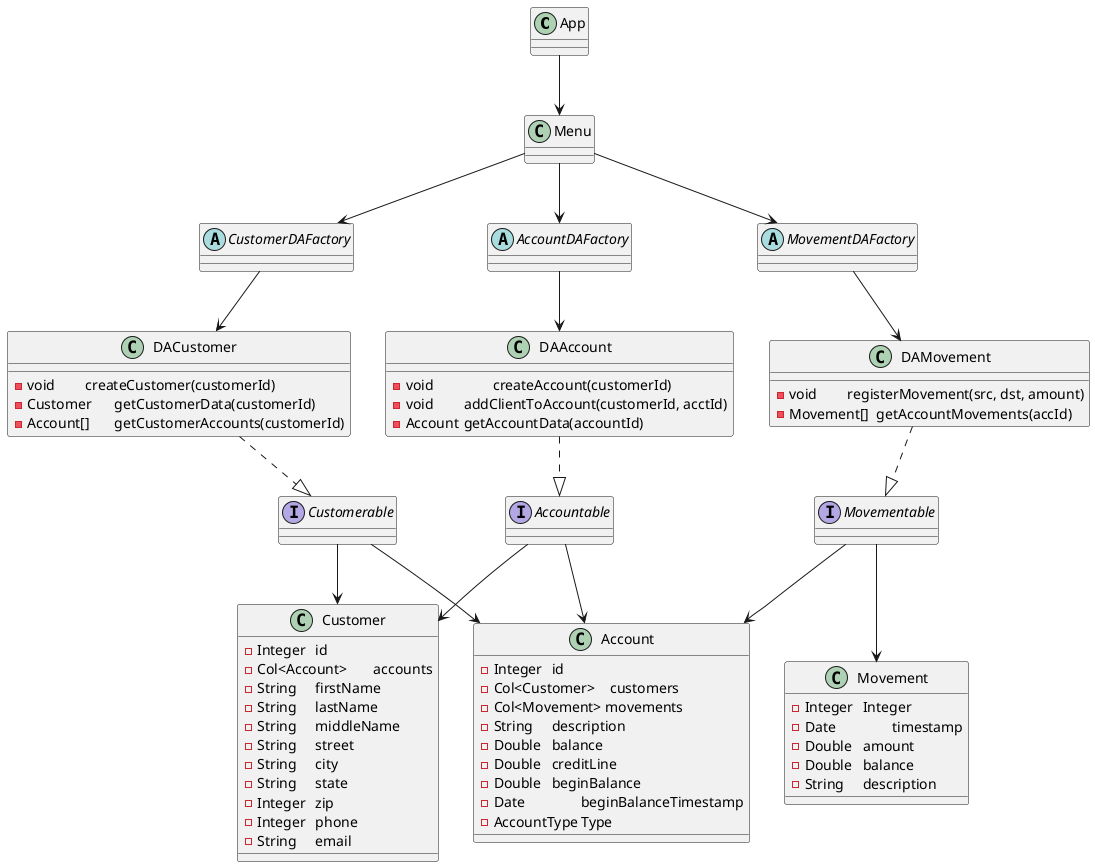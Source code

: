 @startuml
top to bottom direction

class		App
class		Menu

abstract	CustomerDAFactory
abstract	AccountDAFactory
abstract	MovementDAFactory

class		Customer {
	- Integer	id
	- Col<Account>	accounts
	- String	firstName
	- String 	lastName
	- String	middleName
	- String	street
	- String	city
	- String	state
	- Integer	zip
	- Integer	phone
	- String	email
}
class		Account {
	- Integer	id
	- Col<Customer>	customers
	- Col<Movement> movements
	- String 	description
 	- Double 	balance
	- Double	creditLine
	- Double	beginBalance
	- Date		beginBalanceTimestamp
	- AccountType	Type
}
class		Movement {
	- Integer	Integer
	- Date		timestamp
	- Double	amount
	- Double	balance
	- String	description
}

interface	Customerable
interface	Accountable
interface	Movementable

class		DACustomer {
	- void		createCustomer(customerId)
	- Customer	getCustomerData(customerId)
	- Account[]	getCustomerAccounts(customerId)
}
class		DAAccount {
	- void 		createAccount(customerId)
	- void		addClientToAccount(customerId, acctId)
	- Account	getAccountData(accountId)
}
class		DAMovement {
	- void		registerMovement(src, dst, amount)
	- Movement[]	getAccountMovements(accId)
}

DACustomer .down.|> Customerable
DAAccount  .down.|> Accountable
DAMovement .down.|> Movementable

CustomerDAFactory -down-> DACustomer  
AccountDAFactory  -down-> DAAccount  
MovementDAFactory -down-> DAMovement  

App --> Menu

Menu --> CustomerDAFactory
Menu --> AccountDAFactory
Menu --> MovementDAFactory

Customerable -down-> Customer
Accountable  -down-> Account
Movementable -down-> Movement

Movementable --> Account
Customerable --> Account
Accountable  --> Customer

DACustomer -right[hidden]- DAAccount
DAAccount  -right[hidden]- DAMovement

Customer -right[hidden]- Account
Account  -right[hidden]- Movement

@enduml
